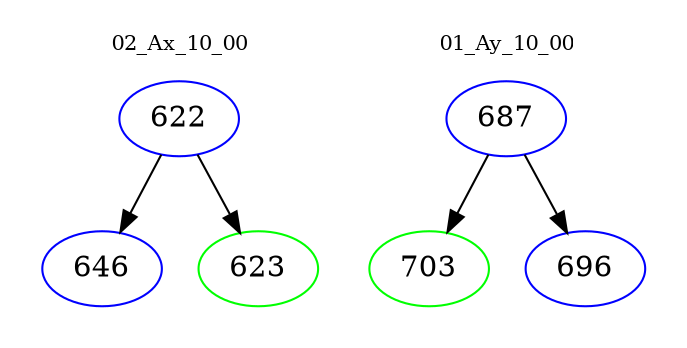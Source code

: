 digraph{
subgraph cluster_0 {
color = white
label = "02_Ax_10_00";
fontsize=10;
T0_622 [label="622", color="blue"]
T0_622 -> T0_646 [color="black"]
T0_646 [label="646", color="blue"]
T0_622 -> T0_623 [color="black"]
T0_623 [label="623", color="green"]
}
subgraph cluster_1 {
color = white
label = "01_Ay_10_00";
fontsize=10;
T1_687 [label="687", color="blue"]
T1_687 -> T1_703 [color="black"]
T1_703 [label="703", color="green"]
T1_687 -> T1_696 [color="black"]
T1_696 [label="696", color="blue"]
}
}
